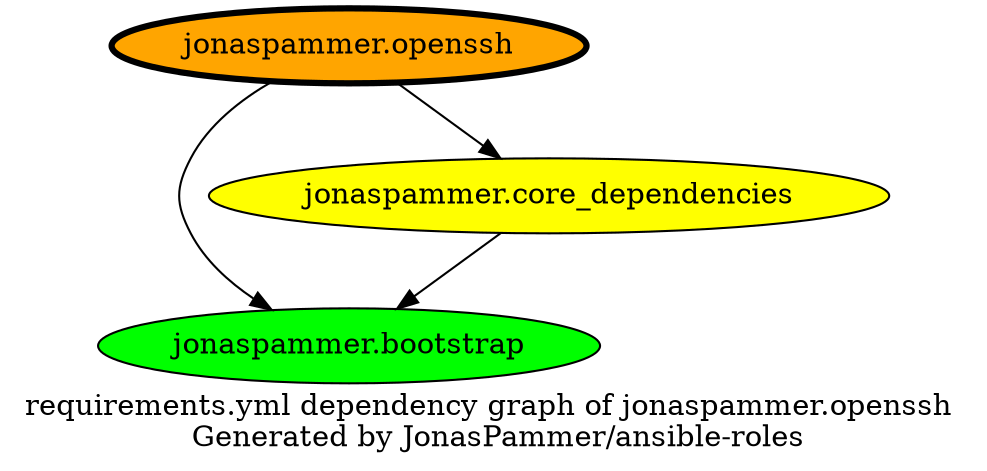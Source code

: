digraph hierarchy {
  label = "requirements.yml dependency graph of jonaspammer.openssh \n Generated by JonasPammer/ansible-roles" ;
  overlap=false

  {
    "jonaspammer.openssh" [fillcolor=orange style=filled penwidth=3]
    "jonaspammer.bootstrap" [fillcolor=green style=filled ]
    "jonaspammer.core_dependencies" [fillcolor=yellow style=filled ]
  }


  "jonaspammer.openssh" -> {"jonaspammer.bootstrap" "jonaspammer.core_dependencies"}
  "jonaspammer.core_dependencies" -> {"jonaspammer.bootstrap"}
}